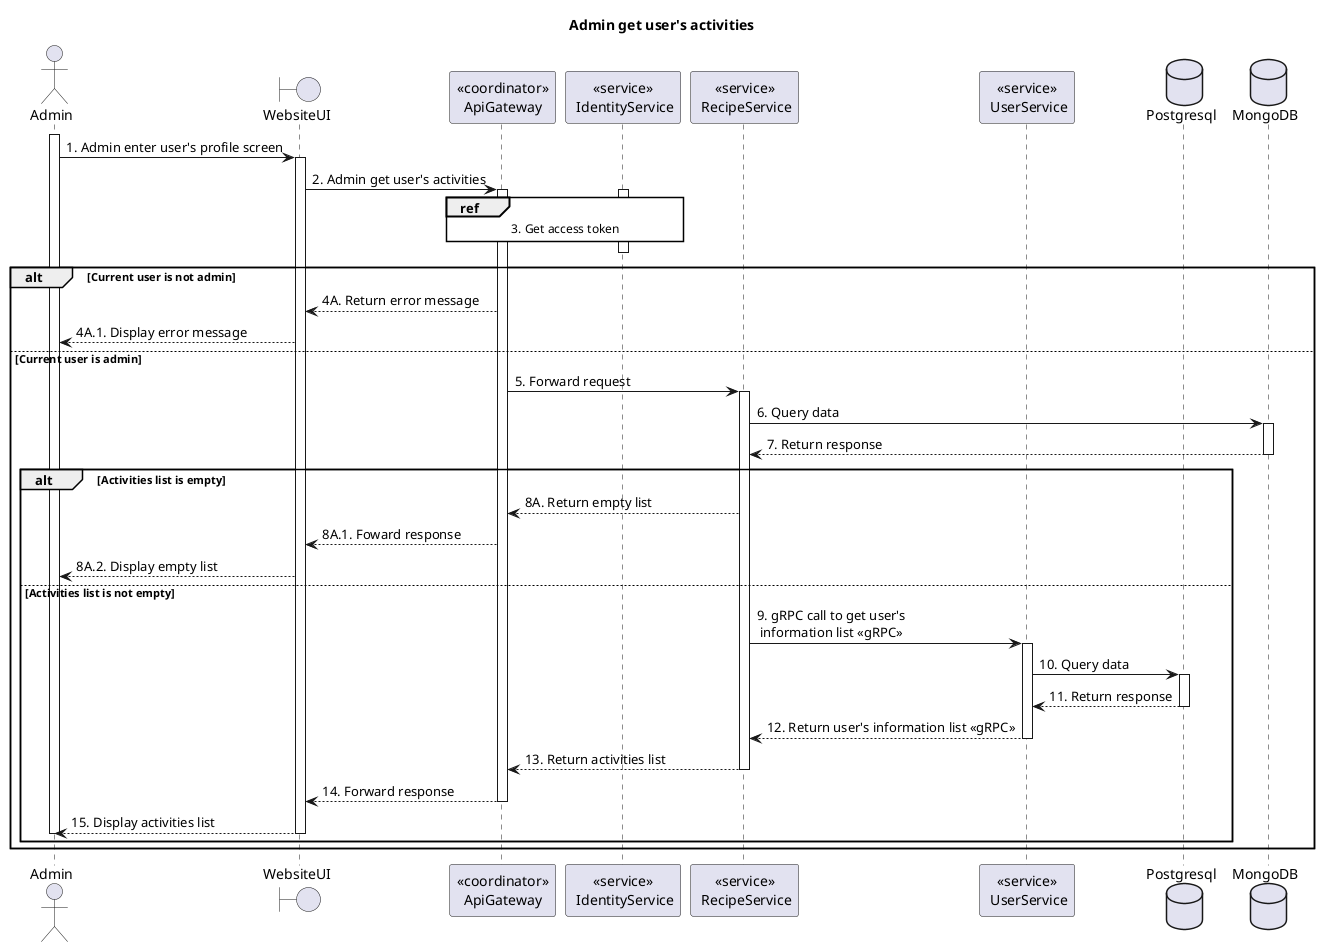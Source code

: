 @startuml Sequence
title "Admin get user's activities"
' Style section
<style>
  sequenceDiagram {
    reference {
      BackGroundColor white
    }
}
</style>

actor Admin
boundary WebsiteUI
participant "<<coordinator>>\nApiGateway" as ApiGateway
participant "<<service>>\n IdentityService" as IdentityService
participant "<<service>>\n RecipeService" as RecipeService
participant "<<service>>\n UserService" as UserService
database Postgresql
database MongoDB

activate Admin
Admin -> WebsiteUI++: 1. Admin enter user's profile screen
WebsiteUI -> ApiGateway++: 2. Admin get user's activities

activate IdentityService
ref over ApiGateway, IdentityService: 3. Get access token
ApiGateway -[hidden]-> IdentityService
deactivate IdentityService

alt Current user is not admin
    WebsiteUI <-- ApiGateway: 4A. Return error message
    Admin <-- WebsiteUI: 4A.1. Display error message
else Current user is admin
ApiGateway -> RecipeService++: 5. Forward request
RecipeService -> MongoDB++: 6. Query data
RecipeService <-- MongoDB--: 7. Return response
  alt Activities list is empty
      ApiGateway <-- RecipeService: 8A. Return empty list
      WebsiteUI <-- ApiGateway: 8A.1. Foward response
      Admin <-- WebsiteUI: 8A.2. Display empty list
  else Activities list is not empty
      RecipeService -> UserService++: 9. gRPC call to get user's \n information list <<gRPC>>
      UserService -> Postgresql++: 10. Query data
      UserService <-- Postgresql--: 11. Return response
      RecipeService <-- UserService--: 12. Return user's information list <<gRPC>>
      ApiGateway <-- RecipeService--: 13. Return activities list
      WebsiteUI <-- ApiGateway--: 14. Forward response
      Admin <-- WebsiteUI--: 15. Display activities list
      deactivate Admin
  end alt
end alt

@enduml